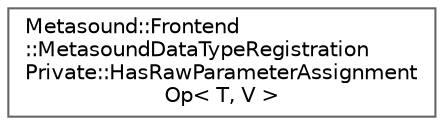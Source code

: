 digraph "Graphical Class Hierarchy"
{
 // INTERACTIVE_SVG=YES
 // LATEX_PDF_SIZE
  bgcolor="transparent";
  edge [fontname=Helvetica,fontsize=10,labelfontname=Helvetica,labelfontsize=10];
  node [fontname=Helvetica,fontsize=10,shape=box,height=0.2,width=0.4];
  rankdir="LR";
  Node0 [id="Node000000",label="Metasound::Frontend\l::MetasoundDataTypeRegistration\lPrivate::HasRawParameterAssignment\lOp\< T, V \>",height=0.2,width=0.4,color="grey40", fillcolor="white", style="filled",URL="$df/d79/structMetasound_1_1Frontend_1_1MetasoundDataTypeRegistrationPrivate_1_1HasRawParameterAssignmentOp.html",tooltip=" "];
}
